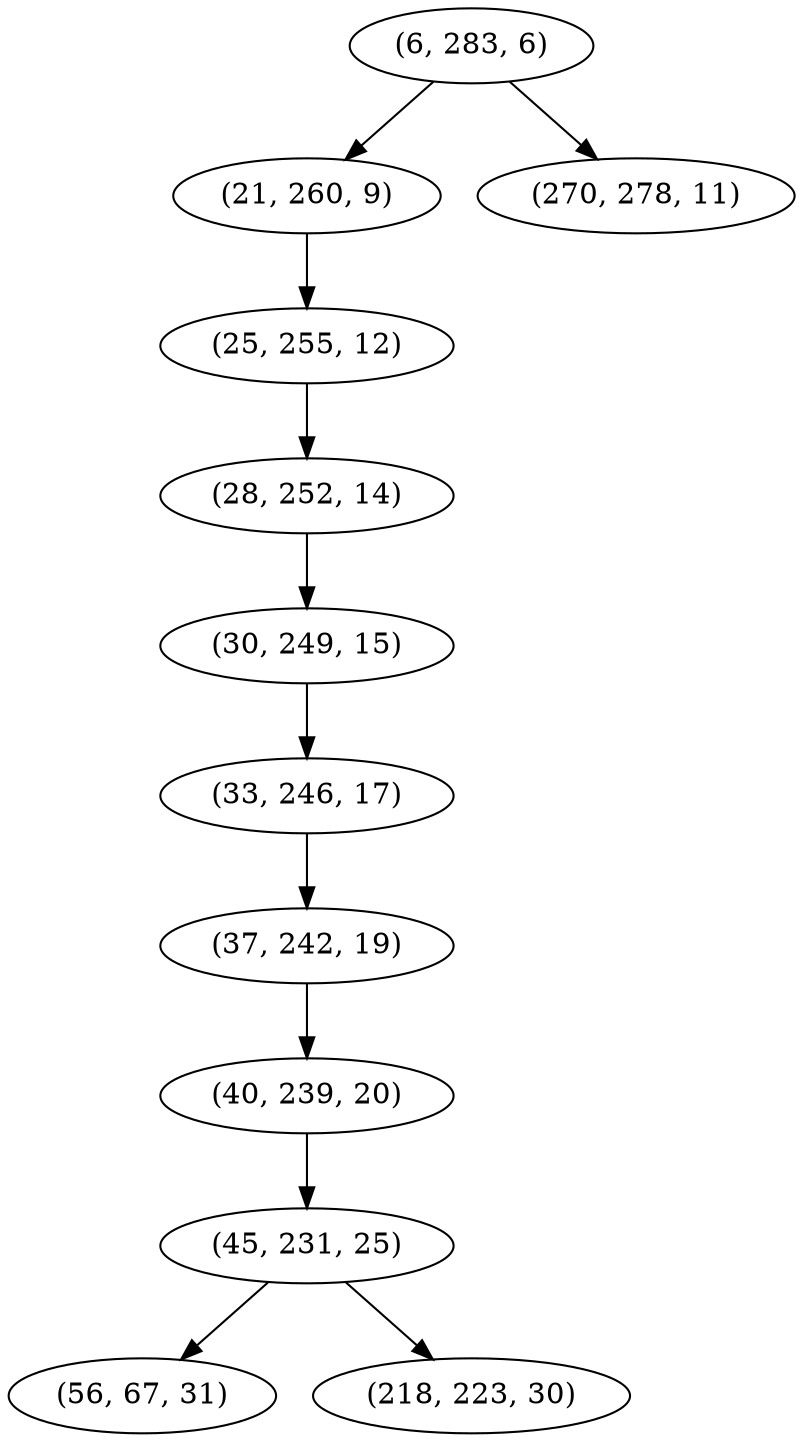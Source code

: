 digraph tree {
    "(6, 283, 6)";
    "(21, 260, 9)";
    "(25, 255, 12)";
    "(28, 252, 14)";
    "(30, 249, 15)";
    "(33, 246, 17)";
    "(37, 242, 19)";
    "(40, 239, 20)";
    "(45, 231, 25)";
    "(56, 67, 31)";
    "(218, 223, 30)";
    "(270, 278, 11)";
    "(6, 283, 6)" -> "(21, 260, 9)";
    "(6, 283, 6)" -> "(270, 278, 11)";
    "(21, 260, 9)" -> "(25, 255, 12)";
    "(25, 255, 12)" -> "(28, 252, 14)";
    "(28, 252, 14)" -> "(30, 249, 15)";
    "(30, 249, 15)" -> "(33, 246, 17)";
    "(33, 246, 17)" -> "(37, 242, 19)";
    "(37, 242, 19)" -> "(40, 239, 20)";
    "(40, 239, 20)" -> "(45, 231, 25)";
    "(45, 231, 25)" -> "(56, 67, 31)";
    "(45, 231, 25)" -> "(218, 223, 30)";
}
